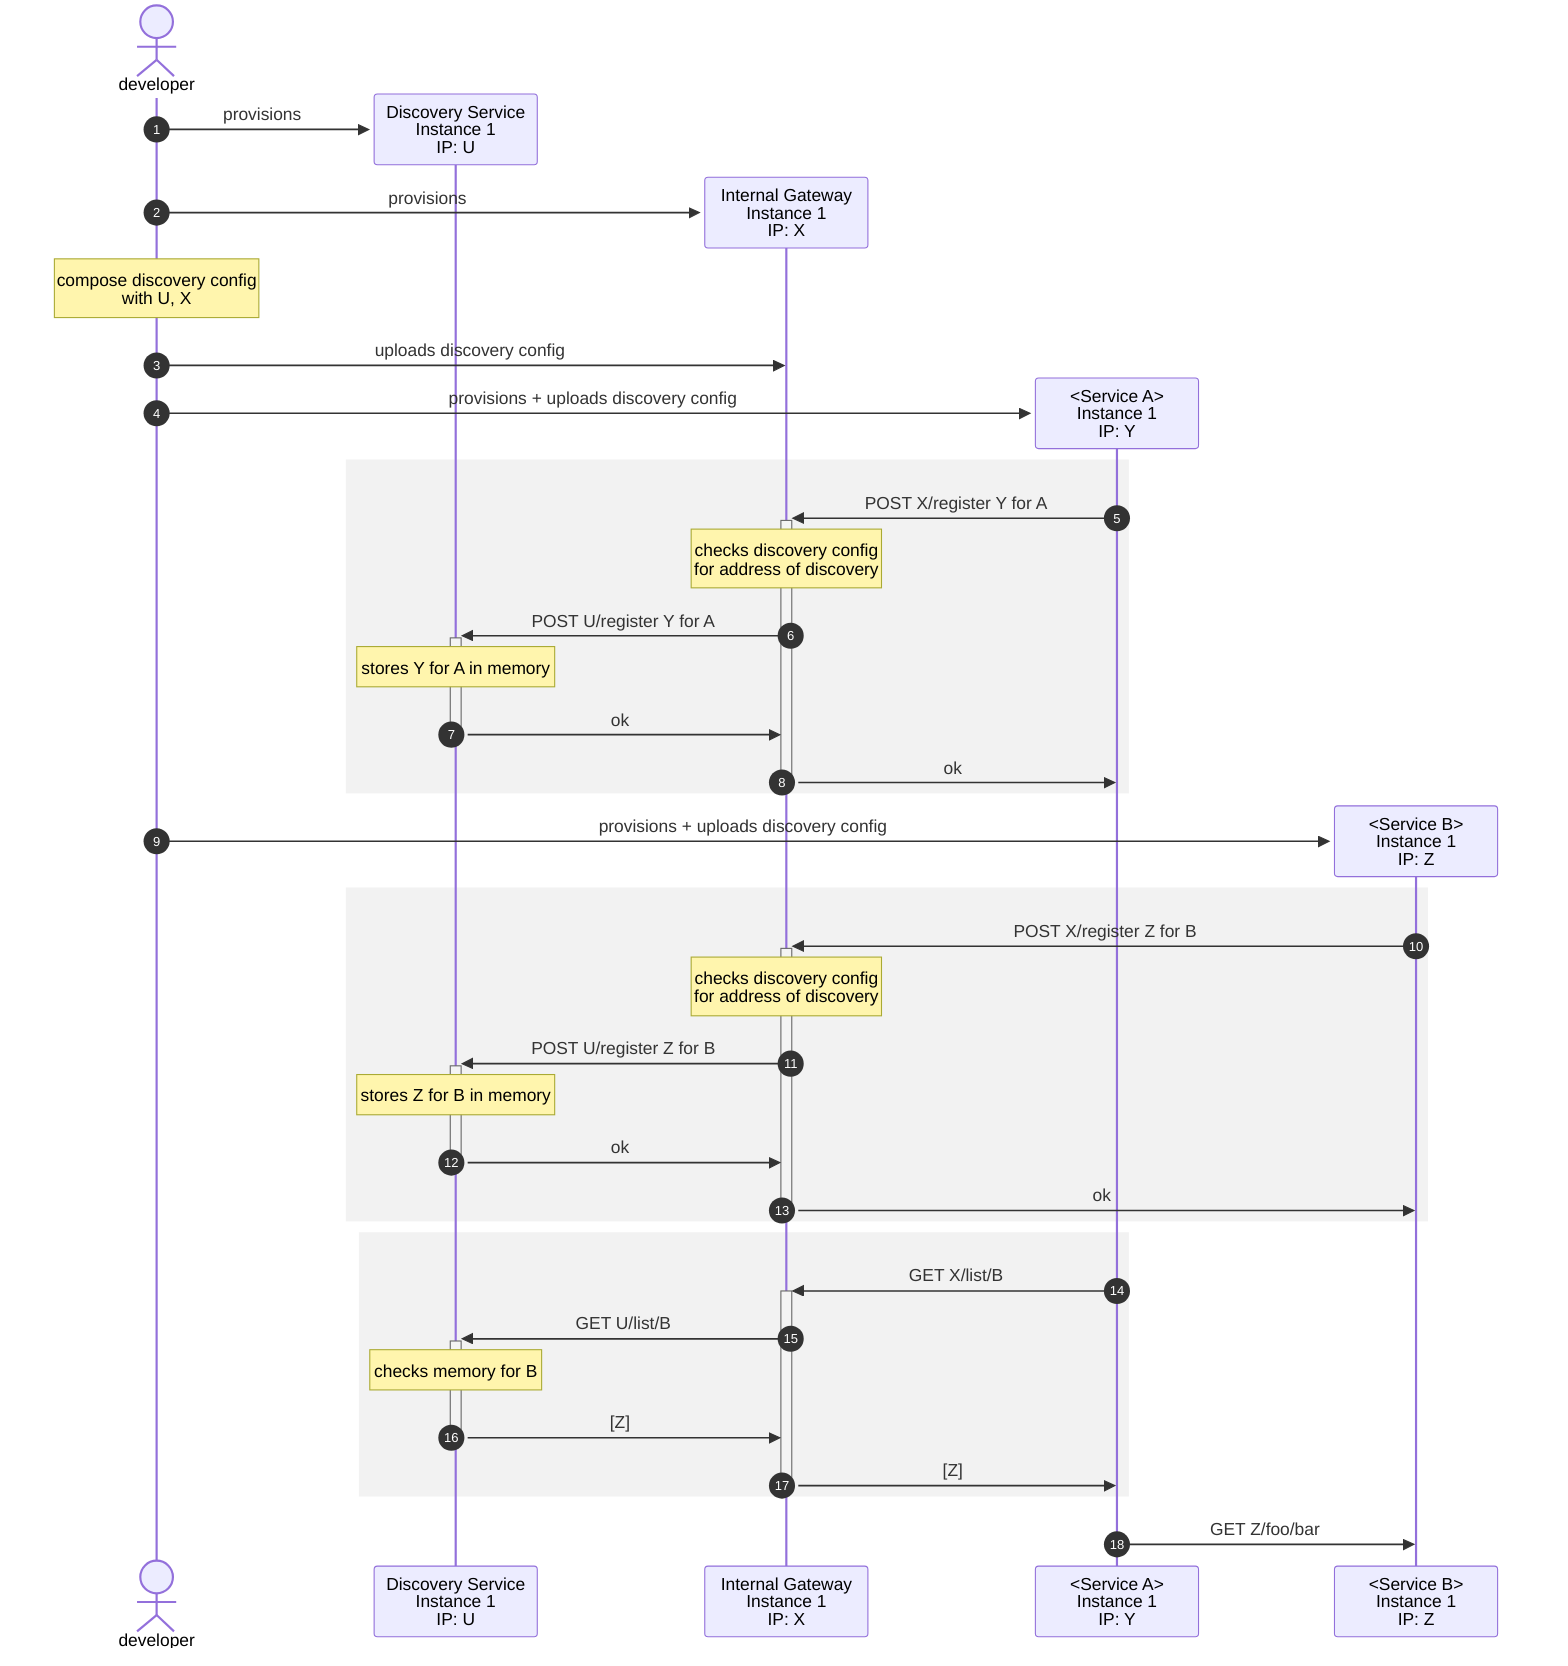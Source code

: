 sequenceDiagram
autonumber

actor l as developer

create participant d as Discovery Service<br>Instance 1<br>IP: U
l->>d: provisions

create participant i as Internal Gateway<br>Instance 1<br>IP: X
l->>i: provisions

note over l: compose discovery config<br>with U, X

l->>i: uploads discovery config

create participant s1 as <Service A><br>Instance 1<br>IP: Y
l->>s1: provisions + uploads discovery config

rect rgba(128,128,128,0.1)
  s1->>+i: POST X/register Y for A
  note over i: checks discovery config<br>for address of discovery
  i->>+d: POST U/register Y for A
  note over d: stores Y for A in memory
  d->>-i: ok
  i->>-s1: ok
end

create participant s2 as <Service B><br>Instance 1<br>IP: Z
l->>s2: provisions + uploads discovery config

rect rgba(128,128,128,0.1)
  s2->>+i: POST X/register Z for B
  note over i: checks discovery config<br>for address of discovery
  i->>+d: POST U/register Z for B
  note over d: stores Z for B in memory
  d->>-i: ok
  i->>-s2: ok
end

rect rgba(128,128,128,0.1)
  s1->>+i: GET X/list/B
  i->>+d: GET U/list/B
  note over d: checks memory for B
  d->>-i: [Z]
  i->>-s1: [Z]
end

s1->>s2: GET Z/foo/bar